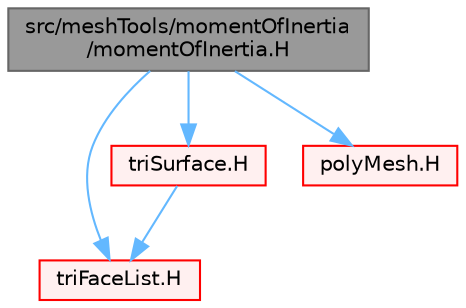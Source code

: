 digraph "src/meshTools/momentOfInertia/momentOfInertia.H"
{
 // LATEX_PDF_SIZE
  bgcolor="transparent";
  edge [fontname=Helvetica,fontsize=10,labelfontname=Helvetica,labelfontsize=10];
  node [fontname=Helvetica,fontsize=10,shape=box,height=0.2,width=0.4];
  Node1 [id="Node000001",label="src/meshTools/momentOfInertia\l/momentOfInertia.H",height=0.2,width=0.4,color="gray40", fillcolor="grey60", style="filled", fontcolor="black",tooltip=" "];
  Node1 -> Node2 [id="edge1_Node000001_Node000002",color="steelblue1",style="solid",tooltip=" "];
  Node2 [id="Node000002",label="triFaceList.H",height=0.2,width=0.4,color="red", fillcolor="#FFF0F0", style="filled",URL="$triFaceList_8H.html",tooltip=" "];
  Node1 -> Node231 [id="edge2_Node000001_Node000231",color="steelblue1",style="solid",tooltip=" "];
  Node231 [id="Node000231",label="triSurface.H",height=0.2,width=0.4,color="red", fillcolor="#FFF0F0", style="filled",URL="$triSurface_8H.html",tooltip=" "];
  Node231 -> Node2 [id="edge3_Node000231_Node000002",color="steelblue1",style="solid",tooltip=" "];
  Node1 -> Node250 [id="edge4_Node000001_Node000250",color="steelblue1",style="solid",tooltip=" "];
  Node250 [id="Node000250",label="polyMesh.H",height=0.2,width=0.4,color="red", fillcolor="#FFF0F0", style="filled",URL="$polyMesh_8H.html",tooltip=" "];
}
